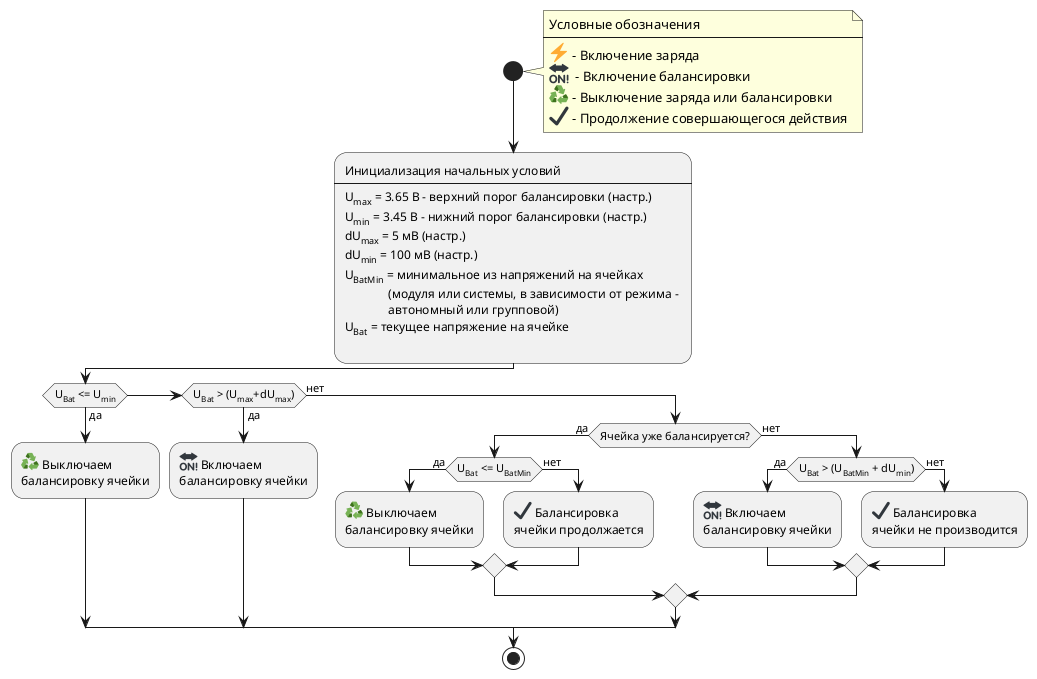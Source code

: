@startuml

' Диаграмма деятельности (активности) - https://plantuml.com/ru/activity-diagram-beta
' Creole синтаксис - https://plantuml.com/ru/creole
' Creole Emoji - https://plantuml.com/ru/creole#68305e25f5788db0
'     Unicode block 26: 83 emoji   - https://www.plantuml.com/plantuml/svg/SoWkIImgAStDuKhDpS_AL30out98pKi12W00
'     Unicode block 27: 33 emoji   - https://www.plantuml.com/plantuml/svg/SoWkIImgAStDuKhDpS_AL30ovt98pKi12W00
'     Unicode block 1F5: 136 emoji - https://www.plantuml.com/plantuml/svg/SoWkIImgAStDuKhDpS_AL31qC-LoICrB0Oe00000
' <:zap:> - молния, символ зарядки - пошел заряд по трубам
' <:warning:> - треугольник с '!' внутри - какое-то предупреждение
' <:recycle:> / <:heavy_check_mark:> - Выключение
' <:penguin:> - linux
' <:on:> - включение
' <:heavy_check_mark:>
' Unicode Power Symbol - https://unicodepowersymbol.com/
'   PlatUML не поддерживает их
'     Power Off - &#x2B58;
'
' Итого, используем:
'   <:zap:> - включение зарядки
'   <:on:>  - включение чего-либо, например, балансировки
'   <:recycle:> - какой-то релакс, выключение чего-либо, например, зарядки или балансировки
'   <:heavy_check_mark:> - продолжение совершающегося действия
'
'----------------------------------------------------------------------------
start

note right
Условные обозначения
----
<:zap:> - Включение заряда
<:on:>  - Включение балансировки
<:recycle:> - Выключение заряда или балансировки
<:heavy_check_mark:> - Продолжение совершающегося действия
end note

'note right
'  Эта заметка длиной в
'  //несколько строчек//
'  и может содержать
'  в себе <b>HTML</b> теги
'  и creole синтаксис
'  ====
'  * Вызов метода ""foo()"" запрещен
'end note
'

'----------------------------------------------------------------------------
:Инициализация начальных условий
----
U<sub>max</sub> = 3.65 B - верхний порог балансировки (настр.)
U<sub>min</sub> = 3.45 В - нижний порог балансировки (настр.)
dU<sub>max</sub> = 5 мВ (настр.)
dU<sub>min</sub> = 100 мВ (настр.)
U<sub>BatMin</sub> = минимальное из напряжений на ячейках 
              (модуля или системы, в зависимости от режима - 
              автономный или групповой)
U<sub>Bat</sub> = текущее напряжение на ячейке
;

'----------------------------------------------------------------------------
if (U<sub>Bat</sub> <= U<sub>min</sub>) then (да)
    :<:recycle:> Выключаем
    балансировку ячейки;
elseif (U<sub>Bat</sub> > (U<sub>max</sub>+dU<sub>max</sub>)) then (да)
    :<:on:> Включаем
    балансировку ячейки;
else (нет)
    if (Ячейка уже балансируется?) then (да)
  	    if (U<sub>Bat</sub> <= U<sub>BatMin</sub>) then (да)
            :<:recycle:> Выключаем
            балансировку ячейки;
        else (нет)
            :<:heavy_check_mark:> Балансировка
            ячейки продолжается;
        endif  
    else (нет)
        if (U<sub>Bat</sub> > (U<sub>BatMin</sub> + dU<sub>min</sub>)) then (да)
            :<:on:> Включаем
            балансировку ячейки;
        else (нет)
            :<:heavy_check_mark:> Балансировка
            ячейки не производится;
        endif
    endif
  
  
endif

/'
  if () then (да)
  else (нет)
  endif
'/


stop
@enduml


